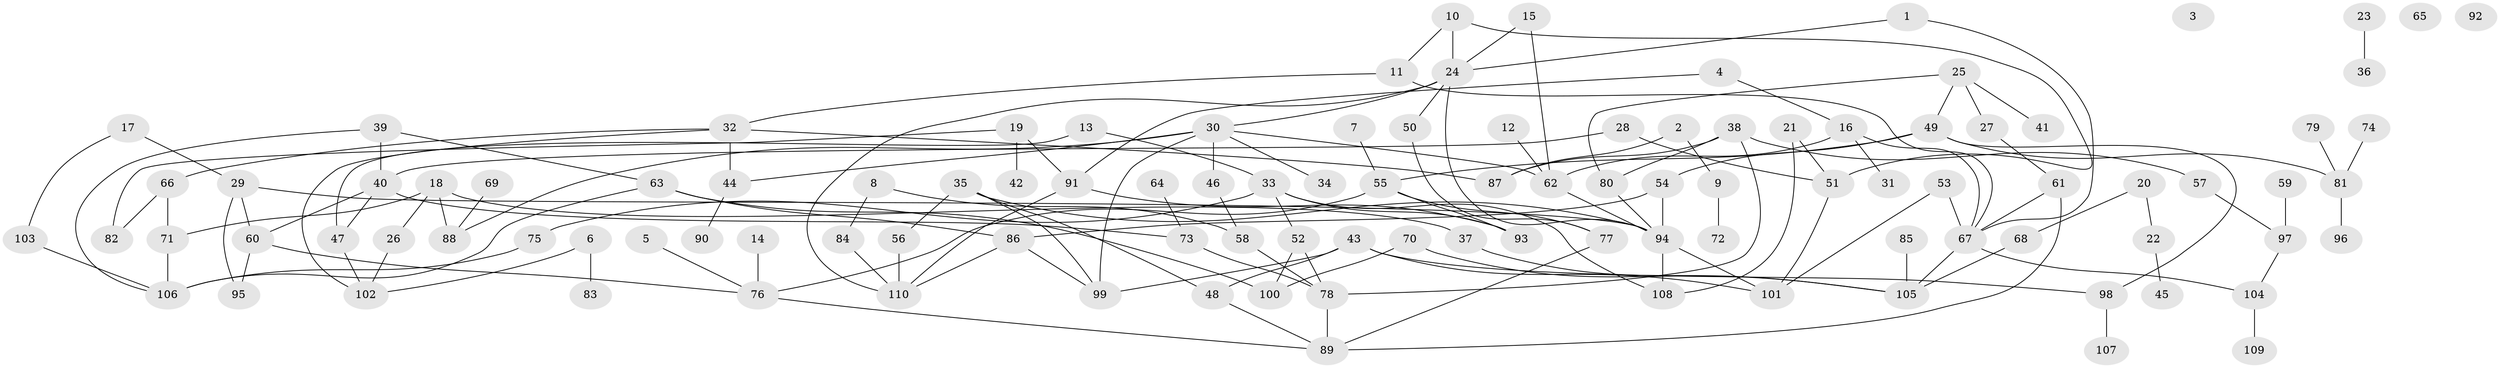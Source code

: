 // coarse degree distribution, {2: 0.1917808219178082, 0: 0.0547945205479452, 4: 0.0821917808219178, 1: 0.2465753424657534, 5: 0.1095890410958904, 6: 0.0958904109589041, 3: 0.136986301369863, 9: 0.0410958904109589, 7: 0.0410958904109589}
// Generated by graph-tools (version 1.1) at 2025/41/03/06/25 10:41:23]
// undirected, 110 vertices, 152 edges
graph export_dot {
graph [start="1"]
  node [color=gray90,style=filled];
  1;
  2;
  3;
  4;
  5;
  6;
  7;
  8;
  9;
  10;
  11;
  12;
  13;
  14;
  15;
  16;
  17;
  18;
  19;
  20;
  21;
  22;
  23;
  24;
  25;
  26;
  27;
  28;
  29;
  30;
  31;
  32;
  33;
  34;
  35;
  36;
  37;
  38;
  39;
  40;
  41;
  42;
  43;
  44;
  45;
  46;
  47;
  48;
  49;
  50;
  51;
  52;
  53;
  54;
  55;
  56;
  57;
  58;
  59;
  60;
  61;
  62;
  63;
  64;
  65;
  66;
  67;
  68;
  69;
  70;
  71;
  72;
  73;
  74;
  75;
  76;
  77;
  78;
  79;
  80;
  81;
  82;
  83;
  84;
  85;
  86;
  87;
  88;
  89;
  90;
  91;
  92;
  93;
  94;
  95;
  96;
  97;
  98;
  99;
  100;
  101;
  102;
  103;
  104;
  105;
  106;
  107;
  108;
  109;
  110;
  1 -- 24;
  1 -- 67;
  2 -- 9;
  2 -- 87;
  4 -- 16;
  4 -- 91;
  5 -- 76;
  6 -- 83;
  6 -- 102;
  7 -- 55;
  8 -- 58;
  8 -- 84;
  9 -- 72;
  10 -- 11;
  10 -- 24;
  10 -- 51;
  11 -- 32;
  11 -- 67;
  12 -- 62;
  13 -- 33;
  13 -- 47;
  14 -- 76;
  15 -- 24;
  15 -- 62;
  16 -- 31;
  16 -- 62;
  16 -- 67;
  17 -- 29;
  17 -- 103;
  18 -- 26;
  18 -- 37;
  18 -- 71;
  18 -- 88;
  19 -- 42;
  19 -- 82;
  19 -- 91;
  20 -- 22;
  20 -- 68;
  21 -- 51;
  21 -- 108;
  22 -- 45;
  23 -- 36;
  24 -- 30;
  24 -- 50;
  24 -- 94;
  24 -- 110;
  25 -- 27;
  25 -- 41;
  25 -- 49;
  25 -- 80;
  26 -- 102;
  27 -- 61;
  28 -- 40;
  28 -- 51;
  29 -- 60;
  29 -- 94;
  29 -- 95;
  30 -- 34;
  30 -- 44;
  30 -- 46;
  30 -- 62;
  30 -- 88;
  30 -- 99;
  32 -- 44;
  32 -- 66;
  32 -- 87;
  32 -- 102;
  33 -- 52;
  33 -- 75;
  33 -- 93;
  33 -- 108;
  35 -- 48;
  35 -- 56;
  35 -- 94;
  35 -- 99;
  37 -- 105;
  38 -- 57;
  38 -- 78;
  38 -- 80;
  38 -- 87;
  39 -- 40;
  39 -- 63;
  39 -- 106;
  40 -- 47;
  40 -- 60;
  40 -- 73;
  43 -- 48;
  43 -- 98;
  43 -- 99;
  43 -- 101;
  44 -- 90;
  46 -- 58;
  47 -- 102;
  48 -- 89;
  49 -- 54;
  49 -- 55;
  49 -- 81;
  49 -- 98;
  50 -- 77;
  51 -- 101;
  52 -- 78;
  52 -- 100;
  53 -- 67;
  53 -- 101;
  54 -- 86;
  54 -- 94;
  55 -- 76;
  55 -- 77;
  55 -- 93;
  56 -- 110;
  57 -- 97;
  58 -- 78;
  59 -- 97;
  60 -- 76;
  60 -- 95;
  61 -- 67;
  61 -- 89;
  62 -- 94;
  63 -- 86;
  63 -- 100;
  63 -- 106;
  64 -- 73;
  66 -- 71;
  66 -- 82;
  67 -- 104;
  67 -- 105;
  68 -- 105;
  69 -- 88;
  70 -- 100;
  70 -- 105;
  71 -- 106;
  73 -- 78;
  74 -- 81;
  75 -- 106;
  76 -- 89;
  77 -- 89;
  78 -- 89;
  79 -- 81;
  80 -- 94;
  81 -- 96;
  84 -- 110;
  85 -- 105;
  86 -- 99;
  86 -- 110;
  91 -- 93;
  91 -- 110;
  94 -- 101;
  94 -- 108;
  97 -- 104;
  98 -- 107;
  103 -- 106;
  104 -- 109;
}
